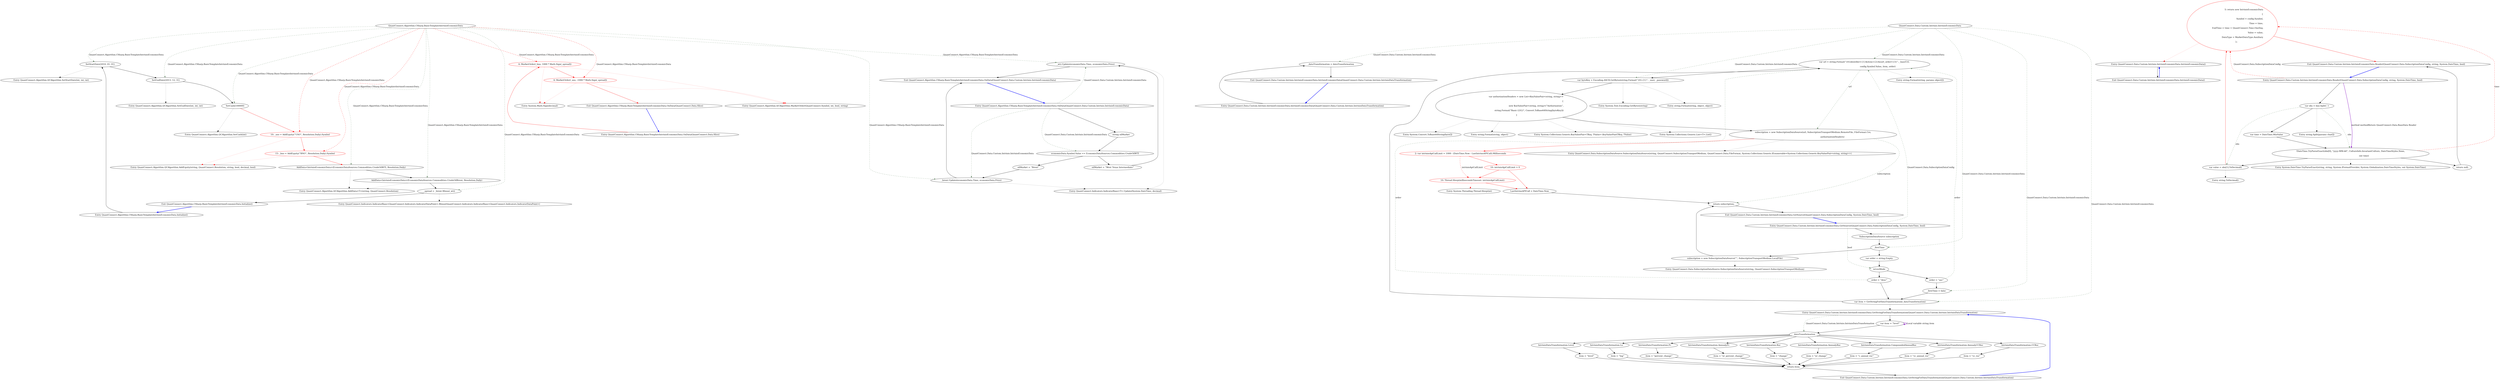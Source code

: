 digraph  {
n31 [label="QuantConnect.Algorithm.CSharp.BasicTemplateIntrinioEconomicData", span=""];
n0 [cluster="QuantConnect.Algorithm.CSharp.BasicTemplateIntrinioEconomicData.Initialize()", label="Entry QuantConnect.Algorithm.CSharp.BasicTemplateIntrinioEconomicData.Initialize()", span="43-43"];
n1 [cluster="QuantConnect.Algorithm.CSharp.BasicTemplateIntrinioEconomicData.Initialize()", label="SetStartDate(2010, 01, 01)", span="45-45"];
n2 [cluster="QuantConnect.Algorithm.CSharp.BasicTemplateIntrinioEconomicData.Initialize()", label="SetEndDate(2013, 12, 31)", span="46-46"];
n10 [cluster="QuantConnect.Algorithm.QCAlgorithm.SetStartDate(int, int, int)", label="Entry QuantConnect.Algorithm.QCAlgorithm.SetStartDate(int, int, int)", span="1093-1093"];
n3 [cluster="QuantConnect.Algorithm.CSharp.BasicTemplateIntrinioEconomicData.Initialize()", label="SetCash(100000)", span="47-47"];
n11 [cluster="QuantConnect.Algorithm.QCAlgorithm.SetEndDate(int, int, int)", label="Entry QuantConnect.Algorithm.QCAlgorithm.SetEndDate(int, int, int)", span="1118-1118"];
n4 [cluster="QuantConnect.Algorithm.CSharp.BasicTemplateIntrinioEconomicData.Initialize()", color=red, community=0, label="10: _uso = AddEquity(''USO'', Resolution.Daily).Symbol", span="53-53"];
n12 [cluster="QuantConnect.Algorithm.QCAlgorithm.SetCash(int)", label="Entry QuantConnect.Algorithm.QCAlgorithm.SetCash(int)", span="1042-1042"];
n5 [cluster="QuantConnect.Algorithm.CSharp.BasicTemplateIntrinioEconomicData.Initialize()", color=red, community=0, label="15: _bno = AddEquity(''BNO'', Resolution.Daily).Symbol", span="54-54"];
n13 [cluster="QuantConnect.Algorithm.QCAlgorithm.AddEquity(string, QuantConnect.Resolution, string, bool, decimal, bool)", label="Entry QuantConnect.Algorithm.QCAlgorithm.AddEquity(string, QuantConnect.Resolution, string, bool, decimal, bool)", span="1367-1367"];
n6 [cluster="QuantConnect.Algorithm.CSharp.BasicTemplateIntrinioEconomicData.Initialize()", label="AddData<IntrinioEconomicData>(EconomicDataSources.Commodities.CrudeOilWTI, Resolution.Daily)", span="56-56"];
n7 [cluster="QuantConnect.Algorithm.CSharp.BasicTemplateIntrinioEconomicData.Initialize()", label="AddData<IntrinioEconomicData>(EconomicDataSources.Commodities.CrudeOilBrent, Resolution.Daily)", span="57-57"];
n14 [cluster="QuantConnect.Algorithm.QCAlgorithm.AddData<T>(string, QuantConnect.Resolution)", label="Entry QuantConnect.Algorithm.QCAlgorithm.AddData<T>(string, QuantConnect.Resolution)", span="1600-1600"];
n8 [cluster="QuantConnect.Algorithm.CSharp.BasicTemplateIntrinioEconomicData.Initialize()", label="_spread = _brent.Minus(_wti)", span="58-58"];
n9 [cluster="QuantConnect.Algorithm.CSharp.BasicTemplateIntrinioEconomicData.Initialize()", label="Exit QuantConnect.Algorithm.CSharp.BasicTemplateIntrinioEconomicData.Initialize()", span="43-43"];
n15 [cluster="QuantConnect.Indicators.IndicatorBase<QuantConnect.Indicators.IndicatorDataPoint>.Minus(QuantConnect.Indicators.IndicatorBase<QuantConnect.Indicators.IndicatorDataPoint>)", label="Entry QuantConnect.Indicators.IndicatorBase<QuantConnect.Indicators.IndicatorDataPoint>.Minus(QuantConnect.Indicators.IndicatorBase<QuantConnect.Indicators.IndicatorDataPoint>)", span="170-170"];
n16 [cluster="QuantConnect.Algorithm.CSharp.BasicTemplateIntrinioEconomicData.OnData(QuantConnect.Data.Slice)", label="Entry QuantConnect.Algorithm.CSharp.BasicTemplateIntrinioEconomicData.OnData(QuantConnect.Data.Slice)", span="65-65"];
n17 [cluster="QuantConnect.Algorithm.CSharp.BasicTemplateIntrinioEconomicData.OnData(QuantConnect.Data.Slice)", color=red, community=0, label="4: MarketOrder(_bno, 1000 * Math.Sign(_spread))", span="67-67"];
n18 [cluster="QuantConnect.Algorithm.CSharp.BasicTemplateIntrinioEconomicData.OnData(QuantConnect.Data.Slice)", color=red, community=0, label="4: MarketOrder(_uso, -1000 * Math.Sign(_spread))", span="68-68"];
n20 [cluster="System.Math.Sign(decimal)", label="Entry System.Math.Sign(decimal)", span="0-0"];
n21 [cluster="QuantConnect.Algorithm.QCAlgorithm.MarketOrder(QuantConnect.Symbol, int, bool, string)", label="Entry QuantConnect.Algorithm.QCAlgorithm.MarketOrder(QuantConnect.Symbol, int, bool, string)", span="171-171"];
n19 [cluster="QuantConnect.Algorithm.CSharp.BasicTemplateIntrinioEconomicData.OnData(QuantConnect.Data.Slice)", label="Exit QuantConnect.Algorithm.CSharp.BasicTemplateIntrinioEconomicData.OnData(QuantConnect.Data.Slice)", span="65-65"];
n22 [cluster="QuantConnect.Algorithm.CSharp.BasicTemplateIntrinioEconomicData.OnData(QuantConnect.Data.Custom.Intrinio.IntrinioEconomicData)", label="Entry QuantConnect.Algorithm.CSharp.BasicTemplateIntrinioEconomicData.OnData(QuantConnect.Data.Custom.Intrinio.IntrinioEconomicData)", span="71-71"];
n23 [cluster="QuantConnect.Algorithm.CSharp.BasicTemplateIntrinioEconomicData.OnData(QuantConnect.Data.Custom.Intrinio.IntrinioEconomicData)", label="string oilMarket", span="73-73"];
n24 [cluster="QuantConnect.Algorithm.CSharp.BasicTemplateIntrinioEconomicData.OnData(QuantConnect.Data.Custom.Intrinio.IntrinioEconomicData)", label="economicData.Symbol.Value == EconomicDataSources.Commodities.CrudeOilWTI", span="74-74"];
n26 [cluster="QuantConnect.Algorithm.CSharp.BasicTemplateIntrinioEconomicData.OnData(QuantConnect.Data.Custom.Intrinio.IntrinioEconomicData)", label="_wti.Update(economicData.Time, economicData.Price)", span="77-77"];
n28 [cluster="QuantConnect.Algorithm.CSharp.BasicTemplateIntrinioEconomicData.OnData(QuantConnect.Data.Custom.Intrinio.IntrinioEconomicData)", label="_brent.Update(economicData.Time, economicData.Price)", span="82-82"];
n25 [cluster="QuantConnect.Algorithm.CSharp.BasicTemplateIntrinioEconomicData.OnData(QuantConnect.Data.Custom.Intrinio.IntrinioEconomicData)", label="oilMarket = ''West Texas Intermediate''", span="76-76"];
n27 [cluster="QuantConnect.Algorithm.CSharp.BasicTemplateIntrinioEconomicData.OnData(QuantConnect.Data.Custom.Intrinio.IntrinioEconomicData)", label="oilMarket = ''Brent''", span="81-81"];
n29 [cluster="QuantConnect.Algorithm.CSharp.BasicTemplateIntrinioEconomicData.OnData(QuantConnect.Data.Custom.Intrinio.IntrinioEconomicData)", label="Exit QuantConnect.Algorithm.CSharp.BasicTemplateIntrinioEconomicData.OnData(QuantConnect.Data.Custom.Intrinio.IntrinioEconomicData)", span="71-71"];
n30 [cluster="QuantConnect.Indicators.IndicatorBase<T>.Update(System.DateTime, decimal)", label="Entry QuantConnect.Indicators.IndicatorBase<T>.Update(System.DateTime, decimal)", span="106-106"];
m0_26 [cluster="string.Format(string, params object[])", file="IntrinioEconomicData.cs", label="Entry string.Format(string, params object[])", span="0-0"];
m0_28 [cluster="System.Text.Encoding.GetBytes(string)", file="IntrinioEconomicData.cs", label="Entry System.Text.Encoding.GetBytes(string)", span="0-0"];
m0_31 [cluster="System.Convert.ToBase64String(byte[])", file="IntrinioEconomicData.cs", label="Entry System.Convert.ToBase64String(byte[])", span="0-0"];
m0_35 [cluster="QuantConnect.Data.SubscriptionDataSource.SubscriptionDataSource(string, QuantConnect.SubscriptionTransportMedium)", file="IntrinioEconomicData.cs", label="Entry QuantConnect.Data.SubscriptionDataSource.SubscriptionDataSource(string, QuantConnect.SubscriptionTransportMedium)", span="51-51"];
m0_25 [cluster="QuantConnect.Data.Custom.Intrinio.IntrinioEconomicData.GetStringForDataTransformation(QuantConnect.Data.Custom.Intrinio.IntrinioDataTransformation)", file="IntrinioEconomicData.cs", label="Entry QuantConnect.Data.Custom.Intrinio.IntrinioEconomicData.GetStringForDataTransformation(QuantConnect.Data.Custom.Intrinio.IntrinioDataTransformation)", span="195-195"];
m0_47 [cluster="QuantConnect.Data.Custom.Intrinio.IntrinioEconomicData.GetStringForDataTransformation(QuantConnect.Data.Custom.Intrinio.IntrinioDataTransformation)", file="IntrinioEconomicData.cs", label="var item = ''level''", span="197-197"];
m0_48 [cluster="QuantConnect.Data.Custom.Intrinio.IntrinioEconomicData.GetStringForDataTransformation(QuantConnect.Data.Custom.Intrinio.IntrinioDataTransformation)", file="IntrinioEconomicData.cs", label=dataTransformation, span="198-198"];
m0_49 [cluster="QuantConnect.Data.Custom.Intrinio.IntrinioEconomicData.GetStringForDataTransformation(QuantConnect.Data.Custom.Intrinio.IntrinioDataTransformation)", file="IntrinioEconomicData.cs", label="IntrinioDataTransformation.Roc", span="200-200"];
m0_51 [cluster="QuantConnect.Data.Custom.Intrinio.IntrinioEconomicData.GetStringForDataTransformation(QuantConnect.Data.Custom.Intrinio.IntrinioDataTransformation)", file="IntrinioEconomicData.cs", label="IntrinioDataTransformation.AnnualyRoc", span="203-203"];
m0_53 [cluster="QuantConnect.Data.Custom.Intrinio.IntrinioEconomicData.GetStringForDataTransformation(QuantConnect.Data.Custom.Intrinio.IntrinioDataTransformation)", file="IntrinioEconomicData.cs", label="IntrinioDataTransformation.CompoundedAnnualRoc", span="206-206"];
m0_55 [cluster="QuantConnect.Data.Custom.Intrinio.IntrinioEconomicData.GetStringForDataTransformation(QuantConnect.Data.Custom.Intrinio.IntrinioDataTransformation)", file="IntrinioEconomicData.cs", label="IntrinioDataTransformation.AnnualyCCRoc", span="209-209"];
m0_57 [cluster="QuantConnect.Data.Custom.Intrinio.IntrinioEconomicData.GetStringForDataTransformation(QuantConnect.Data.Custom.Intrinio.IntrinioDataTransformation)", file="IntrinioEconomicData.cs", label="IntrinioDataTransformation.CCRoc", span="212-212"];
m0_59 [cluster="QuantConnect.Data.Custom.Intrinio.IntrinioEconomicData.GetStringForDataTransformation(QuantConnect.Data.Custom.Intrinio.IntrinioDataTransformation)", file="IntrinioEconomicData.cs", label="IntrinioDataTransformation.Level", span="215-215"];
m0_61 [cluster="QuantConnect.Data.Custom.Intrinio.IntrinioEconomicData.GetStringForDataTransformation(QuantConnect.Data.Custom.Intrinio.IntrinioDataTransformation)", file="IntrinioEconomicData.cs", label="IntrinioDataTransformation.Ln", span="218-218"];
m0_63 [cluster="QuantConnect.Data.Custom.Intrinio.IntrinioEconomicData.GetStringForDataTransformation(QuantConnect.Data.Custom.Intrinio.IntrinioDataTransformation)", file="IntrinioEconomicData.cs", label="IntrinioDataTransformation.Pc", span="221-221"];
m0_65 [cluster="QuantConnect.Data.Custom.Intrinio.IntrinioEconomicData.GetStringForDataTransformation(QuantConnect.Data.Custom.Intrinio.IntrinioDataTransformation)", file="IntrinioEconomicData.cs", label="IntrinioDataTransformation.AnnualyPc", span="224-224"];
m0_50 [cluster="QuantConnect.Data.Custom.Intrinio.IntrinioEconomicData.GetStringForDataTransformation(QuantConnect.Data.Custom.Intrinio.IntrinioDataTransformation)", file="IntrinioEconomicData.cs", label="item = ''change''", span="201-201"];
m0_52 [cluster="QuantConnect.Data.Custom.Intrinio.IntrinioEconomicData.GetStringForDataTransformation(QuantConnect.Data.Custom.Intrinio.IntrinioDataTransformation)", file="IntrinioEconomicData.cs", label="item = ''yr_change''", span="204-204"];
m0_54 [cluster="QuantConnect.Data.Custom.Intrinio.IntrinioEconomicData.GetStringForDataTransformation(QuantConnect.Data.Custom.Intrinio.IntrinioDataTransformation)", file="IntrinioEconomicData.cs", label="item = ''c_annual_roc''", span="207-207"];
m0_56 [cluster="QuantConnect.Data.Custom.Intrinio.IntrinioEconomicData.GetStringForDataTransformation(QuantConnect.Data.Custom.Intrinio.IntrinioDataTransformation)", file="IntrinioEconomicData.cs", label="item = ''cc_annual_roc''", span="210-210"];
m0_58 [cluster="QuantConnect.Data.Custom.Intrinio.IntrinioEconomicData.GetStringForDataTransformation(QuantConnect.Data.Custom.Intrinio.IntrinioDataTransformation)", file="IntrinioEconomicData.cs", label="item = ''cc_roc''", span="213-213"];
m0_60 [cluster="QuantConnect.Data.Custom.Intrinio.IntrinioEconomicData.GetStringForDataTransformation(QuantConnect.Data.Custom.Intrinio.IntrinioDataTransformation)", file="IntrinioEconomicData.cs", label="item = ''level''", span="216-216"];
m0_62 [cluster="QuantConnect.Data.Custom.Intrinio.IntrinioEconomicData.GetStringForDataTransformation(QuantConnect.Data.Custom.Intrinio.IntrinioDataTransformation)", file="IntrinioEconomicData.cs", label="item = ''log''", span="219-219"];
m0_64 [cluster="QuantConnect.Data.Custom.Intrinio.IntrinioEconomicData.GetStringForDataTransformation(QuantConnect.Data.Custom.Intrinio.IntrinioDataTransformation)", file="IntrinioEconomicData.cs", label="item = ''percent_change''", span="222-222"];
m0_66 [cluster="QuantConnect.Data.Custom.Intrinio.IntrinioEconomicData.GetStringForDataTransformation(QuantConnect.Data.Custom.Intrinio.IntrinioDataTransformation)", file="IntrinioEconomicData.cs", label="item = ''yr_percent_change''", span="225-225"];
m0_67 [cluster="QuantConnect.Data.Custom.Intrinio.IntrinioEconomicData.GetStringForDataTransformation(QuantConnect.Data.Custom.Intrinio.IntrinioDataTransformation)", file="IntrinioEconomicData.cs", label="return item;", span="228-228"];
m0_68 [cluster="QuantConnect.Data.Custom.Intrinio.IntrinioEconomicData.GetStringForDataTransformation(QuantConnect.Data.Custom.Intrinio.IntrinioDataTransformation)", file="IntrinioEconomicData.cs", label="Exit QuantConnect.Data.Custom.Intrinio.IntrinioEconomicData.GetStringForDataTransformation(QuantConnect.Data.Custom.Intrinio.IntrinioDataTransformation)", span="195-195"];
m0_32 [cluster="string.Format(string, object)", file="IntrinioEconomicData.cs", label="Entry string.Format(string, object)", span="0-0"];
m0_2 [cluster="QuantConnect.Data.Custom.Intrinio.IntrinioEconomicData.IntrinioEconomicData(QuantConnect.Data.Custom.Intrinio.IntrinioDataTransformation)", file="IntrinioEconomicData.cs", label="Entry QuantConnect.Data.Custom.Intrinio.IntrinioEconomicData.IntrinioEconomicData(QuantConnect.Data.Custom.Intrinio.IntrinioDataTransformation)", span="102-102"];
m0_3 [cluster="QuantConnect.Data.Custom.Intrinio.IntrinioEconomicData.IntrinioEconomicData(QuantConnect.Data.Custom.Intrinio.IntrinioDataTransformation)", file="IntrinioEconomicData.cs", label="_dataTransformation = dataTransformation", span="104-104"];
m0_4 [cluster="QuantConnect.Data.Custom.Intrinio.IntrinioEconomicData.IntrinioEconomicData(QuantConnect.Data.Custom.Intrinio.IntrinioDataTransformation)", file="IntrinioEconomicData.cs", label="Exit QuantConnect.Data.Custom.Intrinio.IntrinioEconomicData.IntrinioEconomicData(QuantConnect.Data.Custom.Intrinio.IntrinioDataTransformation)", span="102-102"];
m0_27 [cluster="string.Format(string, object, object)", file="IntrinioEconomicData.cs", label="Entry string.Format(string, object, object)", span="0-0"];
m0_0 [cluster="QuantConnect.Data.Custom.Intrinio.IntrinioEconomicData.IntrinioEconomicData()", file="IntrinioEconomicData.cs", label="Entry QuantConnect.Data.Custom.Intrinio.IntrinioEconomicData.IntrinioEconomicData()", span="94-94"];
m0_1 [cluster="QuantConnect.Data.Custom.Intrinio.IntrinioEconomicData.IntrinioEconomicData()", file="IntrinioEconomicData.cs", label="Exit QuantConnect.Data.Custom.Intrinio.IntrinioEconomicData.IntrinioEconomicData()", span="94-94"];
m0_30 [cluster="System.Collections.Generic.KeyValuePair<TKey, TValue>.KeyValuePair(TKey, TValue)", file="IntrinioEconomicData.cs", label="Entry System.Collections.Generic.KeyValuePair<TKey, TValue>.KeyValuePair(TKey, TValue)", span="0-0"];
m0_34 [cluster="System.Threading.Thread.Sleep(int)", file="IntrinioEconomicData.cs", label="Entry System.Threading.Thread.Sleep(int)", span="0-0"];
m0_29 [cluster="System.Collections.Generic.List<T>.List()", file="IntrinioEconomicData.cs", label="Entry System.Collections.Generic.List<T>.List()", span="0-0"];
m0_33 [cluster="QuantConnect.Data.SubscriptionDataSource.SubscriptionDataSource(string, QuantConnect.SubscriptionTransportMedium, QuantConnect.Data.FileFormat, System.Collections.Generic.IEnumerable<System.Collections.Generic.KeyValuePair<string, string>>)", file="IntrinioEconomicData.cs", label="Entry QuantConnect.Data.SubscriptionDataSource.SubscriptionDataSource(string, QuantConnect.SubscriptionTransportMedium, QuantConnect.Data.FileFormat, System.Collections.Generic.IEnumerable<System.Collections.Generic.KeyValuePair<string, string>>)", span="75-75"];
m0_44 [cluster="string.Split(params char[])", file="IntrinioEconomicData.cs", label="Entry string.Split(params char[])", span="0-0"];
m0_36 [cluster="QuantConnect.Data.Custom.Intrinio.IntrinioEconomicData.Reader(QuantConnect.Data.SubscriptionDataConfig, string, System.DateTime, bool)", file="IntrinioEconomicData.cs", label="Entry QuantConnect.Data.Custom.Intrinio.IntrinioEconomicData.Reader(QuantConnect.Data.SubscriptionDataConfig, string, System.DateTime, bool)", span="178-178"];
m0_37 [cluster="QuantConnect.Data.Custom.Intrinio.IntrinioEconomicData.Reader(QuantConnect.Data.SubscriptionDataConfig, string, System.DateTime, bool)", file="IntrinioEconomicData.cs", label="var obs = line.Split(',')", span="180-180"];
m0_42 [cluster="QuantConnect.Data.Custom.Intrinio.IntrinioEconomicData.Reader(QuantConnect.Data.SubscriptionDataConfig, string, System.DateTime, bool)", color=red, community=0, file="IntrinioEconomicData.cs", label="5: return new IntrinioEconomicData\r\n            {\r\n                Symbol = config.Symbol,\r\n                Time = time,\r\n                EndTime = time + QuantConnect.Time.OneDay,\r\n                Value = value,\r\n                DataType = MarketDataType.Auxiliary\r\n            };", span="185-192"];
m0_38 [cluster="QuantConnect.Data.Custom.Intrinio.IntrinioEconomicData.Reader(QuantConnect.Data.SubscriptionDataConfig, string, System.DateTime, bool)", file="IntrinioEconomicData.cs", label="var time = DateTime.MinValue", span="181-181"];
m0_39 [cluster="QuantConnect.Data.Custom.Intrinio.IntrinioEconomicData.Reader(QuantConnect.Data.SubscriptionDataConfig, string, System.DateTime, bool)", file="IntrinioEconomicData.cs", label="!DateTime.TryParseExact(obs[0], ''yyyy-MM-dd'', CultureInfo.InvariantCulture, DateTimeStyles.None,\r\n                                        out time)", span="182-183"];
m0_41 [cluster="QuantConnect.Data.Custom.Intrinio.IntrinioEconomicData.Reader(QuantConnect.Data.SubscriptionDataConfig, string, System.DateTime, bool)", file="IntrinioEconomicData.cs", label="var value = obs[1].ToDecimal()", span="184-184"];
m0_40 [cluster="QuantConnect.Data.Custom.Intrinio.IntrinioEconomicData.Reader(QuantConnect.Data.SubscriptionDataConfig, string, System.DateTime, bool)", file="IntrinioEconomicData.cs", label="return null;", span="183-183"];
m0_43 [cluster="QuantConnect.Data.Custom.Intrinio.IntrinioEconomicData.Reader(QuantConnect.Data.SubscriptionDataConfig, string, System.DateTime, bool)", file="IntrinioEconomicData.cs", label="Exit QuantConnect.Data.Custom.Intrinio.IntrinioEconomicData.Reader(QuantConnect.Data.SubscriptionDataConfig, string, System.DateTime, bool)", span="178-178"];
m0_5 [cluster="QuantConnect.Data.Custom.Intrinio.IntrinioEconomicData.GetSource(QuantConnect.Data.SubscriptionDataConfig, System.DateTime, bool)", file="IntrinioEconomicData.cs", label="Entry QuantConnect.Data.Custom.Intrinio.IntrinioEconomicData.GetSource(QuantConnect.Data.SubscriptionDataConfig, System.DateTime, bool)", span="122-122"];
m0_6 [cluster="QuantConnect.Data.Custom.Intrinio.IntrinioEconomicData.GetSource(QuantConnect.Data.SubscriptionDataConfig, System.DateTime, bool)", file="IntrinioEconomicData.cs", label="SubscriptionDataSource subscription", span="124-124"];
m0_9 [cluster="QuantConnect.Data.Custom.Intrinio.IntrinioEconomicData.GetSource(QuantConnect.Data.SubscriptionDataConfig, System.DateTime, bool)", file="IntrinioEconomicData.cs", label=isLiveMode, span="129-129"];
m0_14 [cluster="QuantConnect.Data.Custom.Intrinio.IntrinioEconomicData.GetSource(QuantConnect.Data.SubscriptionDataConfig, System.DateTime, bool)", file="IntrinioEconomicData.cs", label="var url = string.Format(''{0}identifier={1}&item={2}&sort_order={3}'', _baseUrl,\r\n                                        config.Symbol.Value, item, order)", span="143-144"];
m0_7 [cluster="QuantConnect.Data.Custom.Intrinio.IntrinioEconomicData.GetSource(QuantConnect.Data.SubscriptionDataConfig, System.DateTime, bool)", file="IntrinioEconomicData.cs", label=_firstTime, span="126-126"];
m0_8 [cluster="QuantConnect.Data.Custom.Intrinio.IntrinioEconomicData.GetSource(QuantConnect.Data.SubscriptionDataConfig, System.DateTime, bool)", file="IntrinioEconomicData.cs", label="var order = string.Empty", span="128-128"];
m0_22 [cluster="QuantConnect.Data.Custom.Intrinio.IntrinioEconomicData.GetSource(QuantConnect.Data.SubscriptionDataConfig, System.DateTime, bool)", file="IntrinioEconomicData.cs", label="subscription = new SubscriptionDataSource('''', SubscriptionTransportMedium.LocalFile)", span="161-161"];
m0_10 [cluster="QuantConnect.Data.Custom.Intrinio.IntrinioEconomicData.GetSource(QuantConnect.Data.SubscriptionDataConfig, System.DateTime, bool)", file="IntrinioEconomicData.cs", label="order = ''desc''", span="132-132"];
m0_11 [cluster="QuantConnect.Data.Custom.Intrinio.IntrinioEconomicData.GetSource(QuantConnect.Data.SubscriptionDataConfig, System.DateTime, bool)", file="IntrinioEconomicData.cs", label="order = ''asc''", span="137-137"];
m0_12 [cluster="QuantConnect.Data.Custom.Intrinio.IntrinioEconomicData.GetSource(QuantConnect.Data.SubscriptionDataConfig, System.DateTime, bool)", file="IntrinioEconomicData.cs", label="_firstTime = false", span="139-139"];
m0_13 [cluster="QuantConnect.Data.Custom.Intrinio.IntrinioEconomicData.GetSource(QuantConnect.Data.SubscriptionDataConfig, System.DateTime, bool)", file="IntrinioEconomicData.cs", label="var item = GetStringForDataTransformation(_dataTransformation)", span="142-142"];
m0_15 [cluster="QuantConnect.Data.Custom.Intrinio.IntrinioEconomicData.GetSource(QuantConnect.Data.SubscriptionDataConfig, System.DateTime, bool)", file="IntrinioEconomicData.cs", label="var byteKey = Encoding.ASCII.GetBytes(string.Format(''{0}:{1}'', _user, _password))", span="145-145"];
m0_17 [cluster="QuantConnect.Data.Custom.Intrinio.IntrinioEconomicData.GetSource(QuantConnect.Data.SubscriptionDataConfig, System.DateTime, bool)", file="IntrinioEconomicData.cs", label="subscription = new SubscriptionDataSource(url, SubscriptionTransportMedium.RemoteFile, FileFormat.Csv,\r\n                                                          authorizationHeaders)", span="152-153"];
m0_16 [cluster="QuantConnect.Data.Custom.Intrinio.IntrinioEconomicData.GetSource(QuantConnect.Data.SubscriptionDataConfig, System.DateTime, bool)", file="IntrinioEconomicData.cs", label="var authorizationHeaders = new List<KeyValuePair<string, string>>\r\n                {\r\n                    new KeyValuePair<string, string>(''Authorization'',\r\n                                                     string.Format(''Basic ({0})'', Convert.ToBase64String(byteKey)))\r\n                }", span="146-150"];
m0_18 [cluster="QuantConnect.Data.Custom.Intrinio.IntrinioEconomicData.GetSource(QuantConnect.Data.SubscriptionDataConfig, System.DateTime, bool)", color=red, community=0, file="IntrinioEconomicData.cs", label="2: var intrinioApiCallLimit = 1000 - (DateTime.Now - LastIntrinoAPICall).Milliseconds", span="155-155"];
m0_23 [cluster="QuantConnect.Data.Custom.Intrinio.IntrinioEconomicData.GetSource(QuantConnect.Data.SubscriptionDataConfig, System.DateTime, bool)", file="IntrinioEconomicData.cs", label="return subscription;", span="163-163"];
m0_19 [cluster="QuantConnect.Data.Custom.Intrinio.IntrinioEconomicData.GetSource(QuantConnect.Data.SubscriptionDataConfig, System.DateTime, bool)", color=red, community=0, file="IntrinioEconomicData.cs", label="10: intrinioApiCallLimit > 0", span="156-156"];
m0_20 [cluster="QuantConnect.Data.Custom.Intrinio.IntrinioEconomicData.GetSource(QuantConnect.Data.SubscriptionDataConfig, System.DateTime, bool)", color=red, community=0, file="IntrinioEconomicData.cs", label="10: Thread.Sleep(millisecondsTimeout: intrinioApiCallLimit)", span="156-156"];
m0_21 [cluster="QuantConnect.Data.Custom.Intrinio.IntrinioEconomicData.GetSource(QuantConnect.Data.SubscriptionDataConfig, System.DateTime, bool)", file="IntrinioEconomicData.cs", label="LastIntrinoAPICall = DateTime.Now", span="157-157"];
m0_24 [cluster="QuantConnect.Data.Custom.Intrinio.IntrinioEconomicData.GetSource(QuantConnect.Data.SubscriptionDataConfig, System.DateTime, bool)", file="IntrinioEconomicData.cs", label="Exit QuantConnect.Data.Custom.Intrinio.IntrinioEconomicData.GetSource(QuantConnect.Data.SubscriptionDataConfig, System.DateTime, bool)", span="122-122"];
m0_45 [cluster="System.DateTime.TryParseExact(string, string, System.IFormatProvider, System.Globalization.DateTimeStyles, out System.DateTime)", file="IntrinioEconomicData.cs", label="Entry System.DateTime.TryParseExact(string, string, System.IFormatProvider, System.Globalization.DateTimeStyles, out System.DateTime)", span="0-0"];
m0_46 [cluster="string.ToDecimal()", file="IntrinioEconomicData.cs", label="Entry string.ToDecimal()", span="248-248"];
m0_69 [file="IntrinioEconomicData.cs", label="QuantConnect.Data.Custom.Intrinio.IntrinioEconomicData", span=""];
n31 -> n1  [color=darkseagreen4, key=1, label="QuantConnect.Algorithm.CSharp.BasicTemplateIntrinioEconomicData", style=dashed];
n31 -> n2  [color=darkseagreen4, key=1, label="QuantConnect.Algorithm.CSharp.BasicTemplateIntrinioEconomicData", style=dashed];
n31 -> n3  [color=darkseagreen4, key=1, label="QuantConnect.Algorithm.CSharp.BasicTemplateIntrinioEconomicData", style=dashed];
n31 -> n4  [color=red, key=1, label="QuantConnect.Algorithm.CSharp.BasicTemplateIntrinioEconomicData", style=dashed];
n31 -> n5  [color=red, key=1, label="QuantConnect.Algorithm.CSharp.BasicTemplateIntrinioEconomicData", style=dashed];
n31 -> n6  [color=darkseagreen4, key=1, label="QuantConnect.Algorithm.CSharp.BasicTemplateIntrinioEconomicData", style=dashed];
n31 -> n7  [color=darkseagreen4, key=1, label="QuantConnect.Algorithm.CSharp.BasicTemplateIntrinioEconomicData", style=dashed];
n31 -> n8  [color=darkseagreen4, key=1, label="QuantConnect.Algorithm.CSharp.BasicTemplateIntrinioEconomicData", style=dashed];
n31 -> n17  [color=red, key=1, label="QuantConnect.Algorithm.CSharp.BasicTemplateIntrinioEconomicData", style=dashed];
n31 -> n18  [color=red, key=1, label="QuantConnect.Algorithm.CSharp.BasicTemplateIntrinioEconomicData", style=dashed];
n31 -> n26  [color=darkseagreen4, key=1, label="QuantConnect.Algorithm.CSharp.BasicTemplateIntrinioEconomicData", style=dashed];
n31 -> n28  [color=darkseagreen4, key=1, label="QuantConnect.Algorithm.CSharp.BasicTemplateIntrinioEconomicData", style=dashed];
n0 -> n1  [key=0, style=solid];
n1 -> n2  [key=0, style=solid];
n1 -> n10  [key=2, style=dotted];
n2 -> n3  [key=0, style=solid];
n2 -> n11  [key=2, style=dotted];
n3 -> n4  [color=red, key=0, style=solid];
n3 -> n12  [key=2, style=dotted];
n4 -> n5  [color=red, key=0, style=solid];
n4 -> n13  [color=red, key=2, style=dotted];
n5 -> n6  [color=red, key=0, style=solid];
n5 -> n13  [color=red, key=2, style=dotted];
n6 -> n7  [key=0, style=solid];
n6 -> n14  [key=2, style=dotted];
n7 -> n8  [key=0, style=solid];
n7 -> n14  [key=2, style=dotted];
n8 -> n9  [key=0, style=solid];
n8 -> n15  [key=2, style=dotted];
n9 -> n0  [color=blue, key=0, style=bold];
n16 -> n17  [color=red, key=0, style=solid];
n17 -> n18  [color=red, key=0, style=solid];
n17 -> n20  [color=red, key=2, style=dotted];
n17 -> n21  [color=red, key=2, style=dotted];
n18 -> n19  [color=red, key=0, style=solid];
n18 -> n20  [color=red, key=2, style=dotted];
n18 -> n21  [color=red, key=2, style=dotted];
n19 -> n16  [color=blue, key=0, style=bold];
n22 -> n23  [key=0, style=solid];
n22 -> n24  [color=darkseagreen4, key=1, label="QuantConnect.Data.Custom.Intrinio.IntrinioEconomicData", style=dashed];
n22 -> n26  [color=darkseagreen4, key=1, label="QuantConnect.Data.Custom.Intrinio.IntrinioEconomicData", style=dashed];
n22 -> n28  [color=darkseagreen4, key=1, label="QuantConnect.Data.Custom.Intrinio.IntrinioEconomicData", style=dashed];
n23 -> n24  [key=0, style=solid];
n24 -> n25  [key=0, style=solid];
n24 -> n27  [key=0, style=solid];
n26 -> n29  [key=0, style=solid];
n26 -> n30  [key=2, style=dotted];
n28 -> n29  [key=0, style=solid];
n28 -> n30  [key=2, style=dotted];
n25 -> n26  [key=0, style=solid];
n27 -> n28  [key=0, style=solid];
n29 -> n22  [color=blue, key=0, style=bold];
m0_25 -> m0_47  [key=0, style=solid];
m0_25 -> m0_48  [color=darkseagreen4, key=1, label="QuantConnect.Data.Custom.Intrinio.IntrinioDataTransformation", style=dashed];
m0_47 -> m0_48  [key=0, style=solid];
m0_47 -> m0_47  [color=darkorchid, key=3, label="Local variable string item", style=bold];
m0_48 -> m0_49  [key=0, style=solid];
m0_48 -> m0_51  [key=0, style=solid];
m0_48 -> m0_53  [key=0, style=solid];
m0_48 -> m0_55  [key=0, style=solid];
m0_48 -> m0_57  [key=0, style=solid];
m0_48 -> m0_59  [key=0, style=solid];
m0_48 -> m0_61  [key=0, style=solid];
m0_48 -> m0_63  [key=0, style=solid];
m0_48 -> m0_65  [key=0, style=solid];
m0_49 -> m0_50  [key=0, style=solid];
m0_51 -> m0_52  [key=0, style=solid];
m0_53 -> m0_54  [key=0, style=solid];
m0_55 -> m0_56  [key=0, style=solid];
m0_57 -> m0_58  [key=0, style=solid];
m0_59 -> m0_60  [key=0, style=solid];
m0_61 -> m0_62  [key=0, style=solid];
m0_63 -> m0_64  [key=0, style=solid];
m0_65 -> m0_66  [key=0, style=solid];
m0_50 -> m0_67  [key=0, style=solid];
m0_52 -> m0_67  [key=0, style=solid];
m0_54 -> m0_67  [key=0, style=solid];
m0_56 -> m0_67  [key=0, style=solid];
m0_58 -> m0_67  [key=0, style=solid];
m0_60 -> m0_67  [key=0, style=solid];
m0_62 -> m0_67  [key=0, style=solid];
m0_64 -> m0_67  [key=0, style=solid];
m0_66 -> m0_67  [key=0, style=solid];
m0_67 -> m0_68  [key=0, style=solid];
m0_68 -> m0_25  [color=blue, key=0, style=bold];
m0_2 -> m0_3  [key=0, style=solid];
m0_3 -> m0_4  [key=0, style=solid];
m0_4 -> m0_2  [color=blue, key=0, style=bold];
m0_0 -> m0_1  [key=0, style=solid];
m0_1 -> m0_0  [color=blue, key=0, style=bold];
m0_36 -> m0_37  [key=0, style=solid];
m0_36 -> m0_42  [color=red, key=1, label="QuantConnect.Data.SubscriptionDataConfig", style=dashed];
m0_36 -> m0_39  [color=darkorchid, key=3, label="method methodReturn QuantConnect.Data.BaseData Reader", style=bold];
m0_37 -> m0_38  [key=0, style=solid];
m0_37 -> m0_44  [key=2, style=dotted];
m0_37 -> m0_39  [color=darkseagreen4, key=1, label=obs, style=dashed];
m0_37 -> m0_41  [color=darkseagreen4, key=1, label=obs, style=dashed];
m0_42 -> m0_43  [color=red, key=0, style=solid];
m0_42 -> m0_0  [color=red, key=2, style=dotted];
m0_38 -> m0_39  [key=0, style=solid];
m0_39 -> m0_40  [key=0, style=solid];
m0_39 -> m0_41  [key=0, style=solid];
m0_39 -> m0_45  [key=2, style=dotted];
m0_39 -> m0_42  [color=red, key=1, label=time, style=dashed];
m0_41 -> m0_42  [color=red, key=0, style=solid];
m0_41 -> m0_46  [key=2, style=dotted];
m0_40 -> m0_43  [key=0, style=solid];
m0_43 -> m0_36  [color=blue, key=0, style=bold];
m0_5 -> m0_6  [key=0, style=solid];
m0_5 -> m0_9  [color=darkseagreen4, key=1, label=bool, style=dashed];
m0_5 -> m0_14  [color=darkseagreen4, key=1, label="QuantConnect.Data.SubscriptionDataConfig", style=dashed];
m0_6 -> m0_7  [key=0, style=solid];
m0_9 -> m0_10  [key=0, style=solid];
m0_9 -> m0_11  [key=0, style=solid];
m0_14 -> m0_15  [key=0, style=solid];
m0_14 -> m0_26  [key=2, style=dotted];
m0_14 -> m0_17  [color=darkseagreen4, key=1, label=url, style=dashed];
m0_7 -> m0_8  [key=0, style=solid];
m0_7 -> m0_22  [key=0, style=solid];
m0_8 -> m0_9  [key=0, style=solid];
m0_22 -> m0_23  [key=0, style=solid];
m0_22 -> m0_35  [key=2, style=dotted];
m0_10 -> m0_13  [key=0, style=solid];
m0_10 -> m0_14  [color=darkseagreen4, key=1, label=order, style=dashed];
m0_11 -> m0_12  [key=0, style=solid];
m0_11 -> m0_14  [color=darkseagreen4, key=1, label=order, style=dashed];
m0_12 -> m0_13  [key=0, style=solid];
m0_13 -> m0_14  [key=0, style=solid];
m0_13 -> m0_25  [key=2, style=dotted];
m0_15 -> m0_16  [key=0, style=solid];
m0_15 -> m0_27  [key=2, style=dotted];
m0_15 -> m0_28  [key=2, style=dotted];
m0_17 -> m0_18  [color=red, key=0, style=solid];
m0_17 -> m0_33  [key=2, style=dotted];
m0_17 -> m0_23  [color=darkseagreen4, key=1, label=subscription, style=dashed];
m0_16 -> m0_17  [key=0, style=solid];
m0_16 -> m0_29  [key=2, style=dotted];
m0_16 -> m0_30  [key=2, style=dotted];
m0_16 -> m0_31  [key=2, style=dotted];
m0_16 -> m0_32  [key=2, style=dotted];
m0_18 -> m0_19  [color=red, key=0, style=solid];
m0_18 -> m0_20  [color=red, key=1, label=intrinioApiCallLimit, style=dashed];
m0_23 -> m0_24  [key=0, style=solid];
m0_19 -> m0_20  [color=red, key=0, style=solid];
m0_19 -> m0_21  [color=red, key=0, style=solid];
m0_20 -> m0_21  [color=red, key=0, style=solid];
m0_20 -> m0_34  [color=red, key=2, style=dotted];
m0_21 -> m0_23  [key=0, style=solid];
m0_24 -> m0_5  [color=blue, key=0, style=bold];
m0_69 -> m0_3  [color=darkseagreen4, key=1, label="QuantConnect.Data.Custom.Intrinio.IntrinioEconomicData", style=dashed];
m0_69 -> m0_7  [color=darkseagreen4, key=1, label="QuantConnect.Data.Custom.Intrinio.IntrinioEconomicData", style=dashed];
m0_69 -> m0_12  [color=darkseagreen4, key=1, label="QuantConnect.Data.Custom.Intrinio.IntrinioEconomicData", style=dashed];
m0_69 -> m0_13  [color=darkseagreen4, key=1, label="QuantConnect.Data.Custom.Intrinio.IntrinioEconomicData", style=dashed];
m0_69 -> m0_14  [color=darkseagreen4, key=1, label="QuantConnect.Data.Custom.Intrinio.IntrinioEconomicData", style=dashed];
m0_69 -> m0_15  [color=darkseagreen4, key=1, label="QuantConnect.Data.Custom.Intrinio.IntrinioEconomicData", style=dashed];
}
